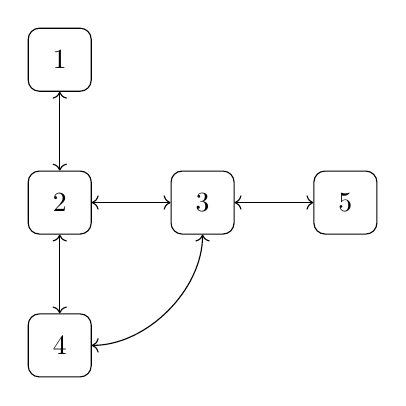 \begin{tikzpicture}[
		squarednode/.style={rectangle, draw=black, minimum size=8mm, rounded corners},
	]

	%Nodes
	\node[squarednode] (middle)                   {2};
	\node[squarednode] (upper)  [above=of middle] {1};
	\node[squarednode] (right)  [right=of middle] {3};
	\node[squarednode] (lower)  [below=of middle] {4};
	\node[squarednode] (right2) [right=of right] {5};

	%Lines
	\draw[<->] (upper.south) -- (middle.north);
	\draw[<->] (middle.east) -- (right.west);
	\draw[<->] (middle.south) -- (lower.north);
	\draw[<->] (right.east) -- (right2.west);
	\draw[<->] (right.south) .. controls +(down:7mm) and +(right:7mm) .. (lower.east);
\end{tikzpicture}
